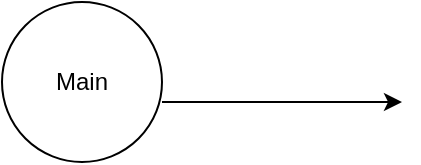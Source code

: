 <mxfile version="24.7.2" type="github">
  <diagram name="Page-1" id="rYbO_XpbPutOJoLjttDB">
    <mxGraphModel dx="1434" dy="718" grid="1" gridSize="10" guides="1" tooltips="1" connect="1" arrows="1" fold="1" page="1" pageScale="1" pageWidth="850" pageHeight="1100" math="0" shadow="0">
      <root>
        <mxCell id="0" />
        <mxCell id="1" parent="0" />
        <mxCell id="qCieUOI5JVnRrZb_eYZo-1" value="Main" style="ellipse;whiteSpace=wrap;html=1;aspect=fixed;" parent="1" vertex="1">
          <mxGeometry x="30" y="140" width="80" height="80" as="geometry" />
        </mxCell>
        <mxCell id="0Qc0KeLQJEw32a0Nk40u-1" value="" style="endArrow=classic;html=1;rounded=0;" edge="1" parent="1">
          <mxGeometry width="50" height="50" relative="1" as="geometry">
            <mxPoint x="110" y="190" as="sourcePoint" />
            <mxPoint x="230" y="190" as="targetPoint" />
          </mxGeometry>
        </mxCell>
      </root>
    </mxGraphModel>
  </diagram>
</mxfile>
